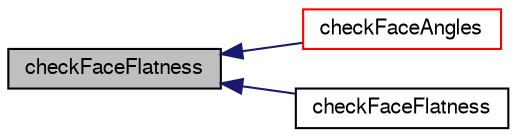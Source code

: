 digraph "checkFaceFlatness"
{
  bgcolor="transparent";
  edge [fontname="FreeSans",fontsize="10",labelfontname="FreeSans",labelfontsize="10"];
  node [fontname="FreeSans",fontsize="10",shape=record];
  rankdir="LR";
  Node15486 [label="checkFaceFlatness",height=0.2,width=0.4,color="black", fillcolor="grey75", style="filled", fontcolor="black"];
  Node15486 -> Node15487 [dir="back",color="midnightblue",fontsize="10",style="solid",fontname="FreeSans"];
  Node15487 [label="checkFaceAngles",height=0.2,width=0.4,color="red",URL="$a27530.html#a7c84c2f5ca3ec2f1703f5b19adec5096",tooltip="Check face angles. "];
  Node15486 -> Node15820 [dir="back",color="midnightblue",fontsize="10",style="solid",fontname="FreeSans"];
  Node15820 [label="checkFaceFlatness",height=0.2,width=0.4,color="black",URL="$a27530.html#ae1b82606a0fe9e06505fe3bcf128df52",tooltip="Check face warpage: decompose face and check ratio between. "];
}
